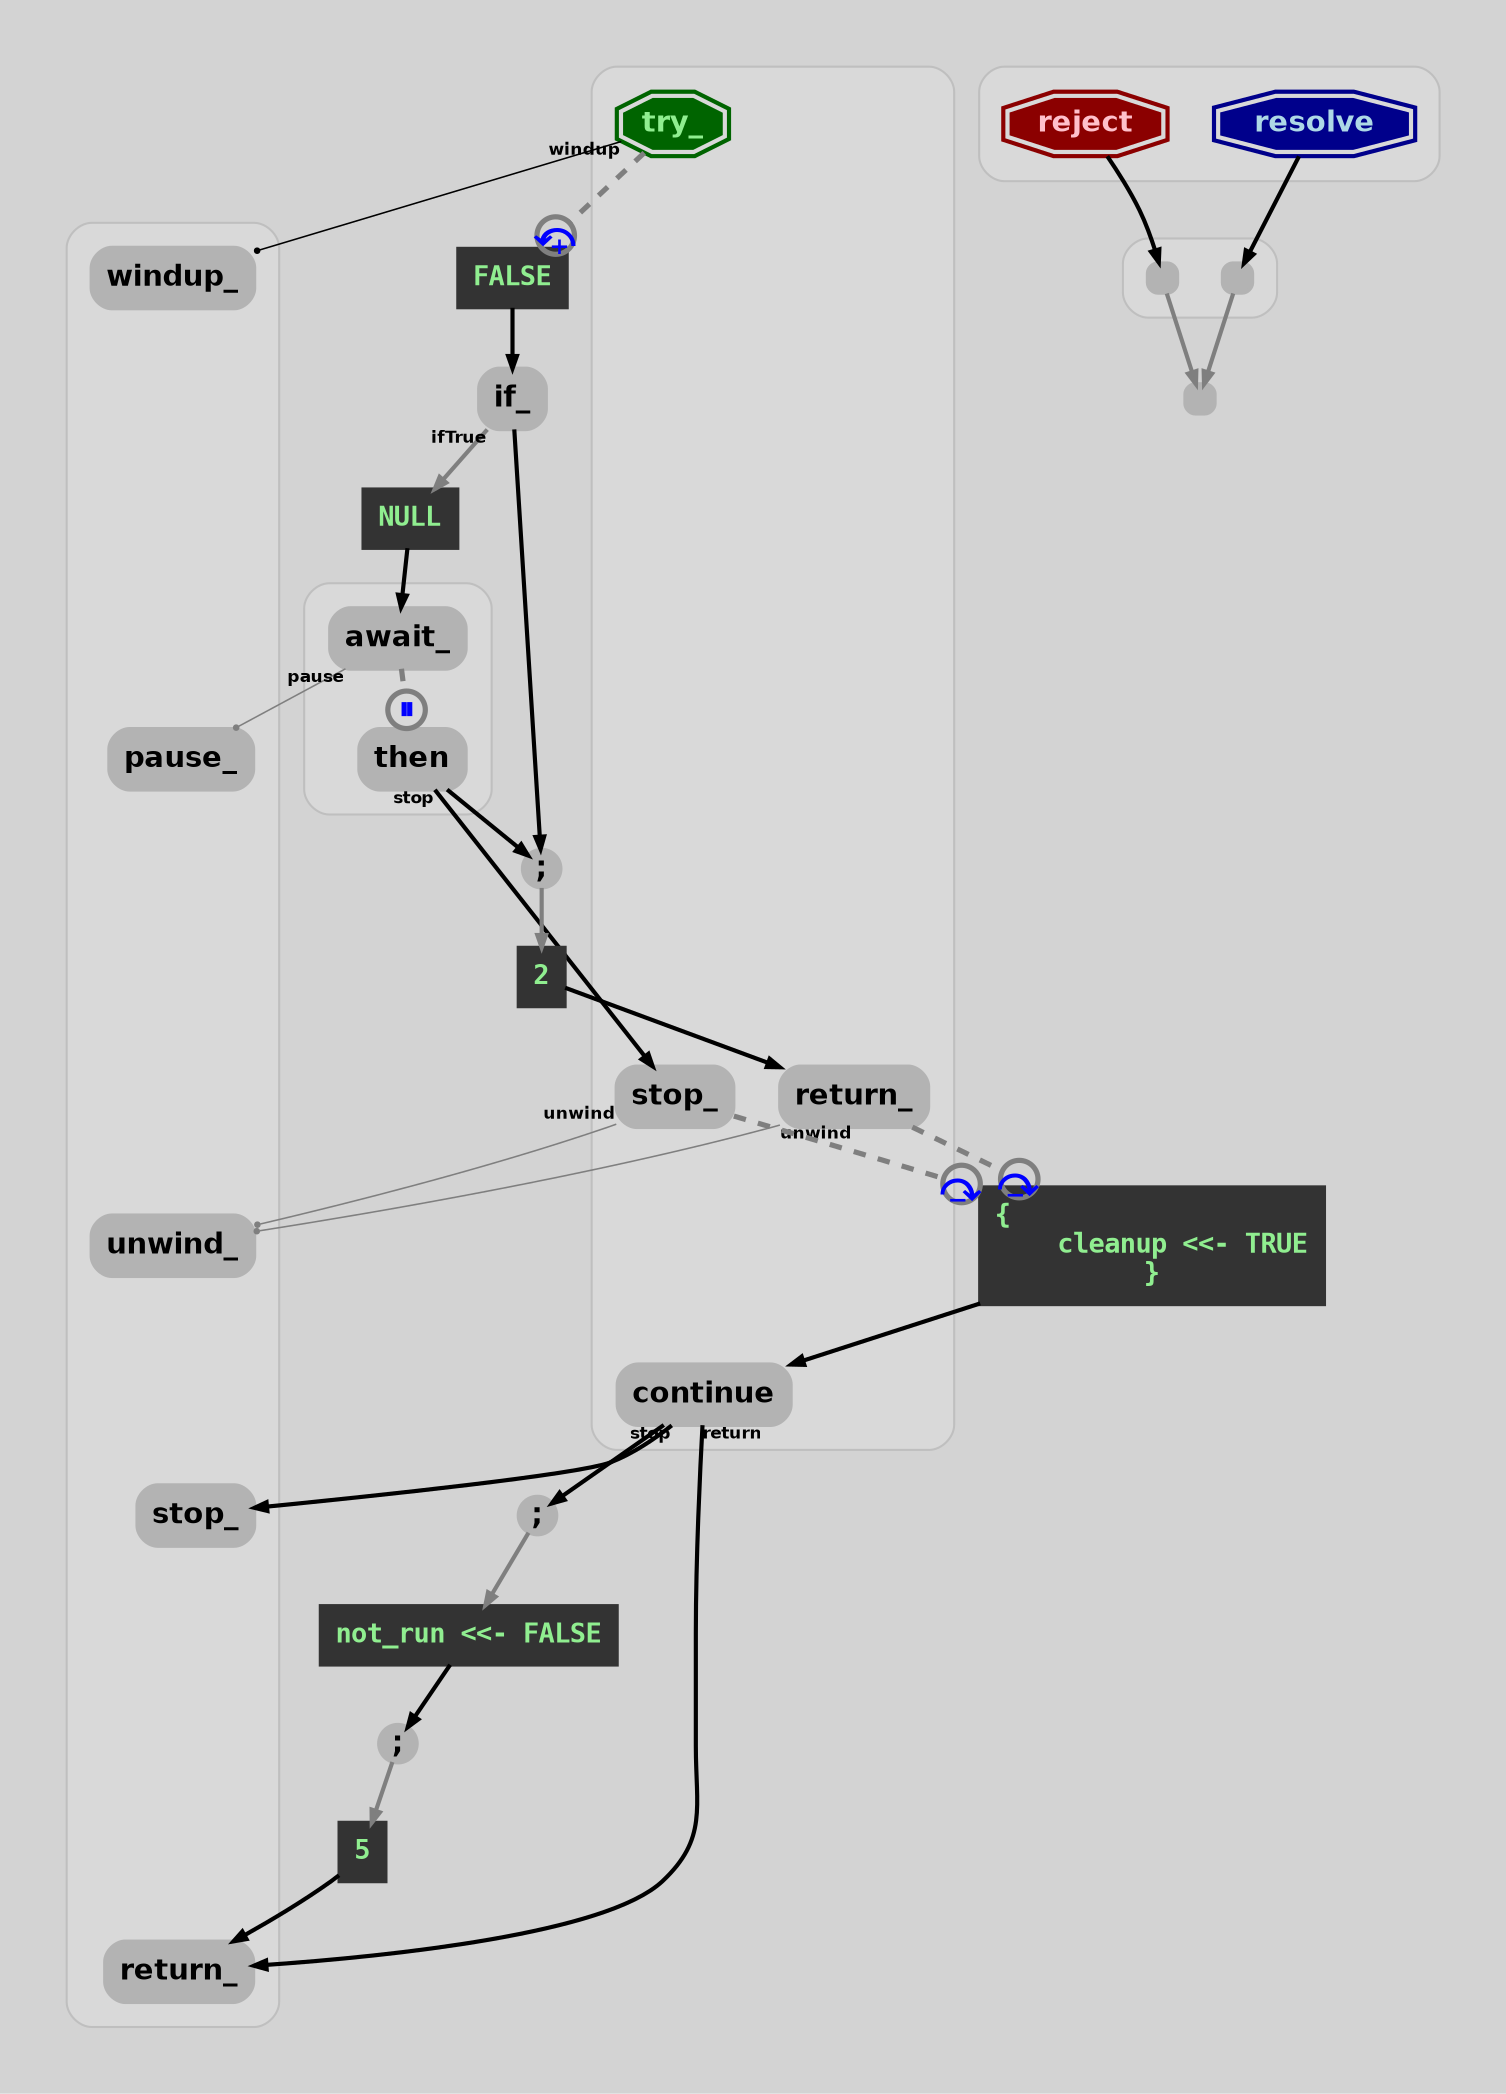 digraph "G" { 
  bgcolor = "lightgray"
  margin = "0"
  pad = "0.25"
  concentrate = "false"
  nodesep = "0.3"
  ranksep = "0.4"
  newrank = "true"
  clusterrank = "local"
  packmode = "clust"
  labeljust = "l"
  fontname = "DejaVu Sans Mono Book"
  rankdir = "TB"
  fontsize = "14"
  edge [fontname="DejaVu Sans Bold", arrowhead="normal", arrowsize="0.6", fontsize="8"]
  node [fontname="DejaVu Sans Bold", margin="0.1,0.1", shape="box", bgcolor="white", height="0.2", width="0.2", color="gray60", penwidth="2"]
  "..do_expr" [label="FALSE", fontname="DejaVu Sans Mono Bold", style="filled", fontcolor="lightgreen", fontsize="13", color="gray20", labeljust="l", nojustify="true"]
  "..do_expr.1" [label="if_", style="filled,rounded", color="gray70"]
  "..do_expr.1.ifTrue" [label="NULL", fontname="DejaVu Sans Mono Bold", style="filled", fontcolor="lightgreen", fontsize="13", color="gray20", labeljust="l", nojustify="true"]
  subgraph "cluster1_ctx...do_expr.1.ifTrue.1.then" { 
    margin = "6"
    style = "invis"
    subgraph "cluster_ctx...do_expr.1.ifTrue.1.then" { 
      label = ""
      shape = "box"
      style = "rounded"
      bgcolor = "gray85"
      margin = "12"
      penwidth = "1"
      color = "gray75"
      "..do_expr.1.ifTrue.1" [label="await_", style="filled,rounded", color="gray70"]
      "..do_expr.1.ifTrue.1.then" [label="then", style="filled,rounded", color="gray70"]
    }
  }
  "..do_expr.1.ifTrue.1.then.1" [shape="circle", style="filled", color="gray70", fixedsize="true", width="0.25", height="0.25", label=";"]
  "..do_expr.1.ifTrue.1.then.2" [label="2", fontname="DejaVu Sans Mono Bold", style="filled", fontcolor="lightgreen", fontsize="13", color="gray20", labeljust="l", nojustify="true"]
  "..do_expr.1.ifTrue.1.then.3.do_finally" [label="{\l    cleanup <<- TRUE\l}", fontname="DejaVu Sans Mono Bold", style="filled", fontcolor="lightgreen", fontsize="13", color="gray20", labeljust="l", nojustify="true"]
  subgraph "cluster1_ctx...do_expr.1.ifTrue.1.then.3.do_finally.1.stop" { 
    margin = "6"
    style = "invis"
    subgraph "cluster_ctx...do_expr.1.ifTrue.1.then.3.do_finally.1.stop" { 
      label = ""
      shape = "box"
      style = "rounded"
      bgcolor = "gray85"
      margin = "12"
      penwidth = "1"
      color = "gray75"
      "..do_expr.1.ifTrue.1.pause" [label="pause_", style="filled,rounded", color="gray70"]
      "..do_expr.1.ifTrue.1.then.3.do_finally.1.stop" [label="stop_", style="filled,rounded", color="gray70"]
      "..do_expr.1.ifTrue.1.then.3.do_finally.6" [label="return_", style="filled,rounded", color="gray70"]
      "..do_expr.1.ifTrue.1.then.3.unwind" [label="unwind_", style="filled,rounded", color="gray70"]
      "..windup" [label="windup_", style="filled,rounded", color="gray70"]
    }
  }
  "..do_expr.1.ifTrue.1.then.3.do_finally.2" [shape="circle", style="filled", color="gray70", fixedsize="true", width="0.25", height="0.25", label=";"]
  "..do_expr.1.ifTrue.1.then.3.do_finally.3" [label="not_run <<- FALSE", fontname="DejaVu Sans Mono Bold", style="filled", fontcolor="lightgreen", fontsize="13", color="gray20", labeljust="l", nojustify="true"]
  "..do_expr.1.ifTrue.1.then.3.do_finally.4" [shape="circle", style="filled", color="gray70", fixedsize="true", width="0.25", height="0.25", label=";"]
  "..do_expr.1.ifTrue.1.then.3.do_finally.5" [label="5", fontname="DejaVu Sans Mono Bold", style="filled", fontcolor="lightgreen", fontsize="13", color="gray20", labeljust="l", nojustify="true"]
  subgraph "cluster1_ctx...do_expr.1.ifTrue.1.then.stop" { 
    margin = "6"
    style = "invis"
    subgraph "cluster_ctx...do_expr.1.ifTrue.1.then.stop" { 
      label = ""
      shape = "box"
      style = "rounded"
      bgcolor = "gray85"
      margin = "12"
      penwidth = "1"
      color = "gray75"
      "..do_expr.1.ifTrue.1.then.3" [label="return_", style="filled,rounded", color="gray70"]
      "..do_expr.1.ifTrue.1.then.3.do_finally.1" [label="continue", style="filled,rounded", color="gray70"]
      "..do_expr.1.ifTrue.1.then.stop" [label="stop_", style="filled,rounded", color="gray70"]
      "START" [label="try_", style="filled,rounded", color="gray70", shape="doubleoctagon", color="darkgreen", style="filled", fontcolor="lightgreen", margin="0,0", fixedsize="false", pos="1,1"]
    }
  }
  subgraph "cluster1_ctx.RETURN" { 
    margin = "6"
    style = "invis"
    subgraph "cluster_ctx.RETURN" { 
      label = ""
      shape = "box"
      style = "rounded"
      bgcolor = "gray85"
      margin = "12"
      penwidth = "1"
      color = "gray75"
      "RETURN" [label="resolve", style="filled,rounded", color="gray70", shape="doubleoctagon", color="darkblue", style="filled", fontcolor="lightblue", margin="0,0", fixedsize="false"]
      "STOP" [label="reject", style="filled,rounded", color="gray70", shape="doubleoctagon", color="darkred", style="filled", fontcolor="pink", margin="0,0", fixedsize="false"]
    }
  }
  "RETURN.resolve_.invisible" [label="", style="filled,rounded", color="gray70"]
  subgraph "cluster1_ctx.STOP.reject_" { 
    margin = "6"
    style = "invis"
    subgraph "cluster_ctx.STOP.reject_" { 
      label = ""
      shape = "box"
      style = "rounded"
      bgcolor = "gray85"
      margin = "12"
      penwidth = "1"
      color = "gray75"
      "RETURN.resolve_" [label="", style="filled,rounded", color="gray70"]
      "STOP.reject_" [label="", style="filled,rounded", color="gray70"]
    }
  }
  "..do_expr" -> "..do_expr.1" [taillabel="", color="black", arrowhead="normal", penwidth="2", concentrate="true"]
  "..do_expr.1" -> "..do_expr.1.ifTrue" [taillabel="ifTrue", color="gray50", arrowhead="normal", penwidth="2", concentrate="true"]
  "..do_expr.1" -> "..do_expr.1.ifTrue.1.then.1" [taillabel="", color="black", arrowhead="normal", penwidth="2", concentrate="true"]
  "..do_expr.1.ifTrue" -> "..do_expr.1.ifTrue.1" [taillabel="", color="black", arrowhead="normal", penwidth="2", concentrate="true"]
  "..do_expr.1.ifTrue.1" -> "..do_expr.1.ifTrue.1.pause" [taillabel="pause", color="gray50", penwidth="0.75", arrowhead="dot", arrowsize="0.3", concentrate="true", constrain="false"]
  "..do_expr.1.ifTrue.1" -> "..do_expr.1.ifTrue.1.then" [taillabel="then", color="gray50", style="dashed", penwidth="2.5", constrain="false", concentrate="false", arrowhead="odot", taillabel=" ", labelangle="0", fontsize="15", arrowsize="2.25", labeldistance="0.9", fontcolor="blue", headlabel="⏸", labeldistance="0.8"]
  "..do_expr.1.ifTrue.1.then" -> "..do_expr.1.ifTrue.1.then.1" [taillabel="", color="black", arrowhead="normal", penwidth="2", concentrate="true"]
  "..do_expr.1.ifTrue.1.then" -> "..do_expr.1.ifTrue.1.then.stop" [taillabel="stop", color="black", arrowhead="normal", penwidth="2", concentrate="true"]
  "..do_expr.1.ifTrue.1.then.1" -> "..do_expr.1.ifTrue.1.then.2" [taillabel="", color="gray50", arrowhead="normal", penwidth="2", concentrate="true"]
  "..do_expr.1.ifTrue.1.then.2" -> "..do_expr.1.ifTrue.1.then.3" [taillabel="", color="black", arrowhead="normal", penwidth="2", concentrate="true"]
  "..do_expr.1.ifTrue.1.then.3" -> "..do_expr.1.ifTrue.1.then.3.do_finally" [taillabel="do_finally", color="gray50", style="dashed", penwidth="2.5", constrain="false", concentrate="false", arrowhead="odot", taillabel=" ", labelangle="0", fontsize="15", arrowsize="2.25", labeldistance="0.9", fontcolor="blue", headlabel="⤼", fontsize="20"]
  "..do_expr.1.ifTrue.1.then.3" -> "..do_expr.1.ifTrue.1.then.3.unwind" [taillabel="unwind", color="gray50", penwidth="0.75", arrowhead="dot", arrowsize="0.3", concentrate="true", constrain="false"]
  "..do_expr.1.ifTrue.1.then.3.do_finally" -> "..do_expr.1.ifTrue.1.then.3.do_finally.1" [taillabel="", color="black", arrowhead="normal", penwidth="2", concentrate="true"]
  "..do_expr.1.ifTrue.1.then.3.do_finally.1" -> "..do_expr.1.ifTrue.1.then.3.do_finally.1.stop" [taillabel="stop", color="black", arrowhead="normal", penwidth="2", concentrate="true"]
  "..do_expr.1.ifTrue.1.then.3.do_finally.1" -> "..do_expr.1.ifTrue.1.then.3.do_finally.2" [taillabel="", color="black", arrowhead="normal", penwidth="2", concentrate="true"]
  "..do_expr.1.ifTrue.1.then.3.do_finally.1" -> "..do_expr.1.ifTrue.1.then.3.do_finally.6" [taillabel="return", color="black", arrowhead="normal", penwidth="2", concentrate="true"]
  "..do_expr.1.ifTrue.1.then.3.do_finally.2" -> "..do_expr.1.ifTrue.1.then.3.do_finally.3" [taillabel="", color="gray50", arrowhead="normal", penwidth="2", concentrate="true"]
  "..do_expr.1.ifTrue.1.then.3.do_finally.3" -> "..do_expr.1.ifTrue.1.then.3.do_finally.4" [taillabel="", color="black", arrowhead="normal", penwidth="2", concentrate="true"]
  "..do_expr.1.ifTrue.1.then.3.do_finally.4" -> "..do_expr.1.ifTrue.1.then.3.do_finally.5" [taillabel="", color="gray50", arrowhead="normal", penwidth="2", concentrate="true"]
  "..do_expr.1.ifTrue.1.then.3.do_finally.5" -> "..do_expr.1.ifTrue.1.then.3.do_finally.6" [taillabel="", color="black", arrowhead="normal", penwidth="2", concentrate="true"]
  "..do_expr.1.ifTrue.1.then.stop" -> "..do_expr.1.ifTrue.1.then.3.do_finally" [taillabel="do_finally", color="gray50", style="dashed", penwidth="2.5", constrain="false", concentrate="false", arrowhead="odot", taillabel=" ", labelangle="0", fontsize="15", arrowsize="2.25", labeldistance="0.9", fontcolor="blue", headlabel="⤼", fontsize="20"]
  "..do_expr.1.ifTrue.1.then.stop" -> "..do_expr.1.ifTrue.1.then.3.unwind" [taillabel="unwind", color="gray50", penwidth="0.75", arrowhead="dot", arrowsize="0.3", concentrate="true", constrain="false"]
  "RETURN" -> "RETURN.resolve_" [taillabel="", color="black", arrowhead="normal", penwidth="2", concentrate="true"]
  "RETURN.resolve_" -> "RETURN.resolve_.invisible" [taillabel="", color="gray50", arrowhead="normal", penwidth="2", concentrate="true"]
  "START" -> "..do_expr" [taillabel="do_expr", color="gray50", style="dashed", penwidth="2.5", constrain="false", concentrate="false", arrowhead="odot", taillabel=" ", labelangle="0", fontsize="15", arrowsize="2.25", labeldistance="0.9", fontcolor="blue", headlabel="⤽", fontsize="20"]
  "START" -> "..windup" [taillabel="windup", color="black", penwidth="0.75", arrowhead="dot", arrowsize="0.3", concentrate="true", constrain="false"]
  "STOP" -> "STOP.reject_" [taillabel="", color="black", arrowhead="normal", penwidth="2", concentrate="true"]
  "STOP.reject_" -> "RETURN.resolve_.invisible" [taillabel="", color="gray50", arrowhead="normal", penwidth="2", concentrate="true"]
}
